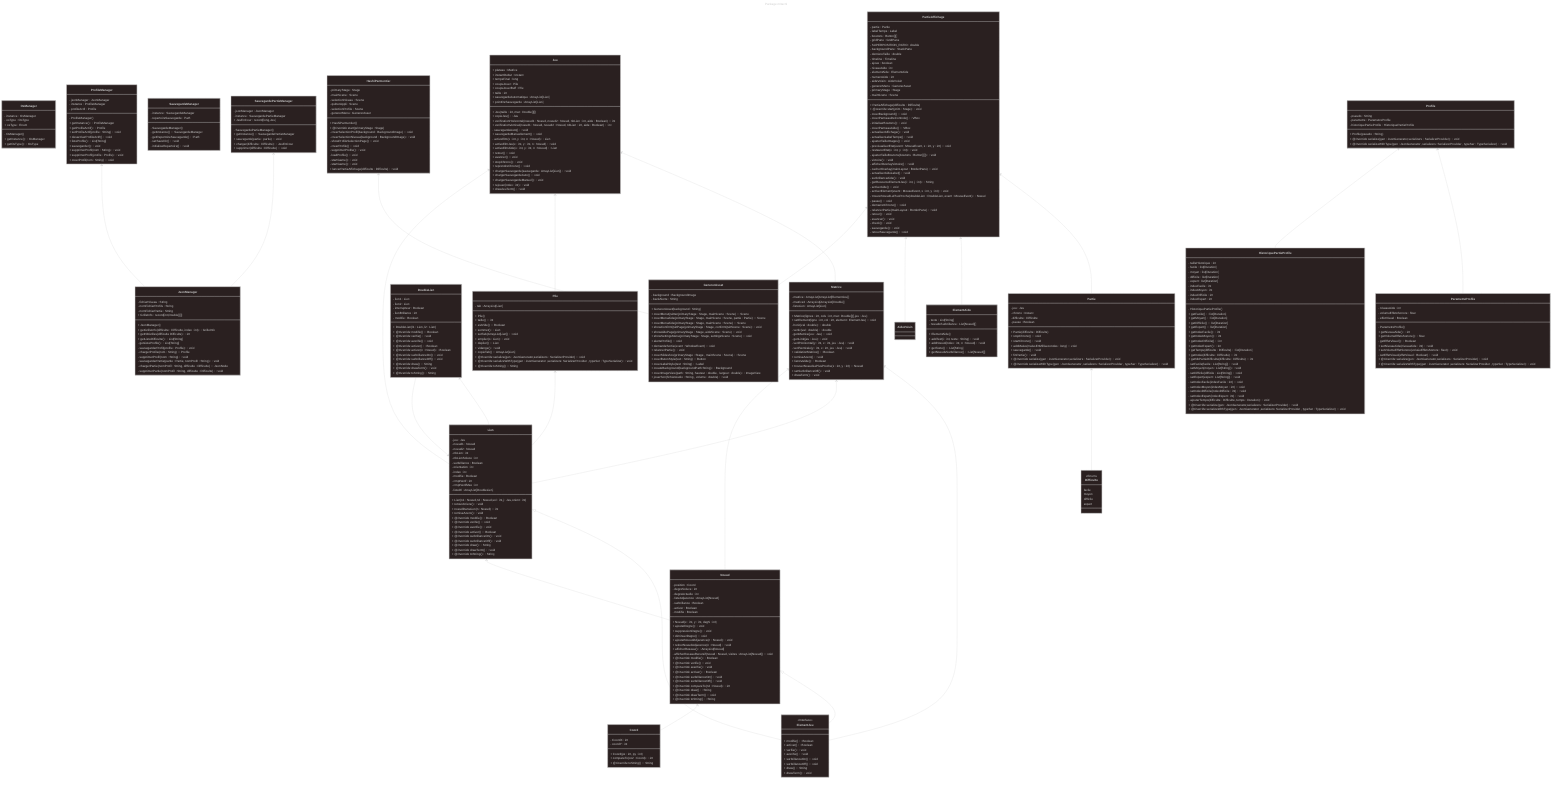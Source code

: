 ---
config:
  theme: neo-dark
title: Package m3acnl
---

classDiagram
direction TB
    class JsonManager{
        - fichierNiveau : String
        - nomFichierProfils : String
        - nomFichierPartie : String
        + GrilleInfo : record[int,Double[][]]
        + JsonManager()
        + getGrilleInfo(difficulte : Difficulte, index : int) : GrilleInfo
        + getNbGrilles(difficulte Difficulte) : int
        + getListeDifficulte() : List[String]
        - getListeProfils() : List[String]
        - sauvegarderProfil(profile : Profile) : void
        - chargerProfile(nom : String) : Profile
        - supprimerProfil(nom : String) : void
        - sauvegarderPartie(partie : Partie, nomProfil : String) : void
        - chargerPartie(nomProfil : String, difficulte : Difficulte) : JsonNode
        - supprimerPartie(nomProfil : String, difficulte : Difficulte) : void
    }

    class OsManager{
        - instance : OsManager
        - osType : OsType
        + osType : Enum
        - OsManager()
        + getInstance() : OsManager
        + getOsType() : OsType
    }

    class ProfileManager{
        - jsonManager : JsonManager
        - instance : ProfileManager
        - profileActif : Profile
        - ProfileManager()
        + getInstance() : ProfileManager
        + getProfileActif() : Profile
        + setProfileActif(profile : String) : void
        + desactiverProfileActif() : void
        + listeProfils() : List[String]
        + sauvegarder() : void
        + supprimerProfil(nom : String) : void
        + supprimerProfil(profile : Profile) : void
        + creerProfil(nom : String) : void
    }

    class SauvegardeManager{
        - instance : SauvegardeManager
        - repertoireSauvegarde : Path
        - SauvegardeManager()
        - getInstance() : SauvegardeManager
        - getRepertoireSauvegarde() : Path
        - setSaveDir() : void
        - initialiseRepertoire() : void
    }

    class SauvegardePartieManager{
        - jsonManager : JsonManager
        - instance : SauvegardePartieManager
        + JeuEnCour : record[long,Jeu]
        - SauvegardePartieManager()
        + getInstance() : SauvegardePartieManager
        + sauvegarde(partie : partie) : void
        + charger(difficulte : Difficulte) : JeuEnCour
        + supprimer(difficulte : Difficulte) : void
    }

    

    class GenererAsset {
	    - background : BackgroundImage
        - backAlerte : String
	    + GenererAsset(background : String)
        + creerMenuQuitter(primaryStage : Stage, mainScene : Scene) : Scene
        + creerMenuAide(primaryStage : Stage, mainScene : Scene, partie : Partie) : Scene
        + creerMenuAide(primaryStage : Stage, mainScene : Scene) : Scene
        + showConfirmQuitPage(primaryStage : Stage, confirmQuitScene : Scene) : void
        + showAidePage(primaryStage : Stage, aideScene : Scene) : void
        + showSettingsMenu(primaryStage : Stage, settingsScene : Scene) : void
        + alerteProfile() : void
        + demandeSortie(event : WindowEvent) : void
        + relancerPartie() : void
        + creerSlideshox(primaryStage : Stage , mainScene : Scene) : Scene
        + creerButonStyle(text : String) : Button
        + creerLabelStyle(text : String) : Label
        + createBackground(backgroundPath String) : Background
        + creerImageView(path : String, hauteur : double , largeur : double) : ImageView
        + jouerSon(fichierAudio : String , volume : double) : void
    }

    class PartieAffichage {
	    - partie : Partie
        - labelTemps : Label
        - boutons : Button[][]
        - gridPane : GridPane
        - SUPERPOSITION_RATIO : double
        - backgroundPane : StackPane
        - derniereTaille : double
        - timeline : Timeline
        - ajoue : boolean
        - niveauAide : int
        - elementAide : ElementAide
        - numeroAide : int
        - aideVoisin : AideVoisin
        - genererMenu : GenererAsset
        - primaryStage : Stage
        - mainScene : Scene 
        + PartieAffichage(difficulte : Difficulte)
        + *@override* start(prim : Stage) : void
        - creerBackground() : void
        - creerPanneauDeControle() : VBox
        - initialiserBoutons() : void
        - creerPanneauAide() : VBox
        - actualiserAffichage() : void
        - actualiserLabelTemps() : void
        - ajusterTailleImages() : void
        - previsualiserEtat(event : MouseEvent, x : int, y : int) : void
        - restaurerEtat(x : int, y : int) : void
        - ajusterTailleBoutons(boutons : Button[][]) : void
        - victoire() : void
        - afficherOverlayVictoire() : void
        - cacherOverlay(mainLayout : BorderPane) : void
        - actualiserAideLabel() : void
        - surbrillanceAide() : void
        - getResourceElementJeu(i : int, j : int) : String
        - activerAide() : void
        - activerElement(event : MouseEvent, x : int, y : int) : void
        - trouverNoeudLePlusProche(doubleLien : DoubleLien, event : MouseEvent) : Noeud
        - pause() : void
        - demarrerChrono() : void
        - relancerPartie(mainLayout : BorderPane) : void
        - retour() : void
        - avancer() : void
        - check() : void
        - sauvegarde() : void
        - retourSauvegarde() : void
    }

    

    class Coord {
	    - CoordX : int
	    - coordY : int
	    + Coord(px : int, py : int)
	    + compareTo(co2 : Coord) : int
	    + *@Override* toString() : String
    }

    class DoubleLien {
	    - lien1 : Lien
	    - lien2 : Lien
	    - interrupteur : Boolean
	    - lienBrillance : int
	    - modifie : Boolean
	    + DoubleLien(l1 : Lien, l2 : Lien)
	    + *@Override* modifie() : Boolean
	    + *@Override* verifie() : void
	    + *@Override* averifie() : void
	    + *@Override* activer() : Boolean
	    + *@Override* activer(n : Noeud) : Boolean
	    + *@Override* surbrillanceOn() : void
	    + *@Override* surbrillanceOff() : void
	    + *@Override* draw() : String
	    + *@Override* drawTerm() : void
	    + *@Override* toString() : String
    }

    class ElementJeu {
        + modifie() : Boolean
        + activer() : Boolean
        + verifie() : void
        + averifie() : void
        + surbrillanceOn() : void
        + surbrillanceOff() : void
        + draw() : String
        + drawTerm() : void
    }

    class Lien{
        - jeu : Jeu
        - noeud1 : Noeud
        - noeud2 : Noeud
        - nbLien : int
        - nbLienSoluce : int
        - surbrillance : Boolean
        - orientation : int
        - index : int
        - modifie : Boolean
        - cmptVerif : int
        - cmptVerifMax : int
        - listeDl : ArrayList[DoubleLien]
        + Lien(n1 : Noeud,n2 : Noeud,sol : int,j : Jeu,orient : int)
        + retourArriere() : void
        + noeudDansLien(n : Noeud) : int
        + remiseAzero() : void
        + *@Override* modifie() : Boolean
	    + *@Override* verifie() : void
	    + *@Override* averifie() : void
	    + *@Override* activer() : Boolean
        + *@Override* surbrillanceOn() : void
	    + *@Override* surbrillanceOff() : void
	    + *@Override* draw() : String
	    + *@Override* drawTerm() : void
	    + *@Override* toString() : String
    }
    

    class Noeud{
        - position : Coord
        - degreSoluce : int
        - degreActuelle : int
        - listeAdjacence : ArrayList[Noeud]
        - surbrillance : Boolean
        - activer : Boolean
        - modifie : Boolean
        + Noeud(x : int, y : int, degS : int)
        + ajouterDegre() : void
        + suppressionDegre() : void
        + diminuerDegre() : void
        + ajouterNoeudAdjacence(n : Noeud) : void
        + retirerNoeudAdjacence(n : Noeud) : void
        + afficherReseau() : ArrayList[Noeud]
        - afficherReseauRecursif(noeud : Noeud, visites : ArrayList[Noeud]) : void
        + *@Override* modifie() : Boolean
	    + *@Override* verifie() : void
	    + *@Override* averifie() : void
	    + *@Override* activer() : Boolean
        + *@Override* surbrillanceOn() : void
	    + *@Override* surbrillanceOff() : void
        + *@Override* compareTo(n2 : Noeud) : int
	    + *@Override* draw() : String
	    + *@Override* drawTerm() : void
	    + *@Override* toString() : String


    }
	<<Interface>> ElementJeu
    

    class Matrice{
        - matrice : ArrayList[ArrayList[ElementJeu]]
        - matrice2 : ArrayList[ArrayList[Double]]
        - listeLien : ArrayList[Lien]
        + Matrice(lignes : int, cols : int, mat : Double[][],jeu : Jeu)
        + setElement(ligne : int, col : int, element : ElementJeu) : void
        - horiz(val : double) : double
        - vertic(val : double) : double
        - genMatrice(jeu : Jeu) : void
        - genLink(jeu : Jeu) : void
        - verifHorizontal(y : int, x : int, jeu : Jeu) : void
        - verifVerticale(y : int, x : int, jeu : Jeu) : void
        + validationMatrice() : Boolean
        + remiseAzero() : void
        + liensValide() : Boolean
        + trouverNoeudLePlusProche(x : int, y : int) : Noeud
        + setSurbrillanceOff() : void
        + drawTerm() : void

    }
    
    class Pile{
        - tab : ArrayList[Lien]
        + Pile()
        + taille() : int
        + estVide() : Boolean
        + sommet() : Lien
        + setTab(ArrayList[Lien]) : void
        + empiler(o : Lien) : void
        + depiler() : Lien
        + vidange() : void
        + copieTab() : ArrayList[Lien]
        + *@Override* serialize(gen : JsonGenerator,serializers : SerializerProvider ) : void
        + *@Override* serializeWithType(gen : JsonGenerator ,serializers: SerializerProvider , typeSer : TypeSerializer ) : void
        + *@Override* toString() : String
    }
    
    class Jeu{
        + plateau : Matrice
        + instantDebut : Instant
        + tempsFinal : long
        + coupsJouer : Pile
        + coupsJouerBuff : Pile
        + taille : int
        + sauvegardeAutomatique : ArrayList[Lien]
        + pointDeSauvegarde : ArrayList[Lien]
        + Jeu(taille : int, mat : Double[][])
        + copieJeu() : Jeu
        + verificationHorizontal(noeud1 : Noeud, noeud2 : Noeud, nbLien : int, aide : Boolean) : int
        + verificationVertical(noeud1 : Noeud, noeud2 : Noeud, nbLien : int, aide : Boolean) : int
        - sauvegardeAuto() : void
        + sauvegardeManuellement() : void
        - activeElm(x : int, y : int, n : Noeud) : Lien
        + activeElmJeu(x : int, y : int, n : Noeud) : void
        + activeElmAide(x : int, y : int, n : Noeud) : Lien
        + retour() : void
        + avancer() : void
        + stopChrono() : void
        + reprendreChrono() : void
        + chargerSauvegarde(sauvegarde : ArrayList[Lien]) : void
        + chargerSauvegardeAuto() : void
        + chargerSauvegardeManuel() : void
        + rejouer(index : int) : void
        + drawJeuTerm() : void
    }
    
    
    class Difficulte{
        facile
        moyen
        difficile
        expert
    }
    class Partie{
        - jeu : Jeu
        - chrono : Instant
        - difficulte : Difficulte
        - pause : Boolean
        + Partie(difficulte : Difficulte)
        + stopChrono() : void
        + startChrono() : void
        + addMalus(malusEnMillisecondes : long) : void
        + sauvegarde() : void
        + finPartie() : void
        + *@Override* serialize(gen : JsonGenerator,serializers : SerializerProvider ) : void
        + *@Override* serializeWithType(gen : JsonGenerator ,serializers: SerializerProvider , typeSer : TypeSerializer ) : void
    }

    

    <<Enum>> Difficulte
    

    class Profile{
        - pseudo : String
        - parametre : ParametreProfile
        - historiquePartieProfile : HistoriquePartieProfile
        + Profile(pseudo : String)
        + *@Override* serialize(gen : JsonGenerator,serializers : SerializerProvider ) : void
        + *@Override* serializeWithType(gen : JsonGenerator ,serializers: SerializerProvider , typeSer : TypeSerializer ) : void
    }

    class ParametreProfile{
        - niveauAide : int
        - volumeEffetsSonore : float
        - effetVisuel : Boolean
        - ParametreProfile()
        + getNiveauAide() : int
        + getVolumeEffetsSonore() : float
        - getEffetVisuel() : Boolean
        + setNiveauAide(niveauAide : int) : void
        + setVolumeEffetSonore(voluùeEffetsSonore : flaot) : void
        - setEffetVisuel(effetVisuel : Boolean) : void
        + *@Override* serialize(gen : JsonGenerator,serializers : SerializerProvider ) : void
        + *@Override* serializeWithType(gen : JsonGenerator ,serializers: SerializerProvider , typeSer : TypeSerializer ) : void
    }

    class HistoriquePartieProfile{
        - tailleHistorique : int
        - facile : list[Duration]
        - moyen : list[Duration]
        - difficile : list[Duration]
        - expert : list[Duration]
        - indexFacile : int
        - indexMoyen : int
        - indexDifficile : int
        - indexExpert : int
        - HistoriquePartieProfile()
        + getFacile() : list[Duration]
        + getMoyen() : list[Duration]
        + getDifficile() : list[Duration]
        + getExpert() : list[Duration]
        + getIndexFacile() : int
        + getIndexMoyen() : int
        + getIndexDifficile() : int
        + getIndexExpert() : int
        + getTemps(difficulte : Difficulte) : list[Duration]
        + getIndex(difficulte : Difficulte) : int
        + getNbPartieDifficulte(difficulte : Difficulte) : int
        - setFacile(facile : List[String]) : void
        - setMoyen(moyen : List[String]) : void
        - setDifficile(difficile : List[String]) : void
        - setExpert(expert : List[String]) : void
        - setIndexFacile(indexFacile : int) : void
        - setIndexMoyen(indexMoyen : int) : void
        - setIndexDifficile(indexDifficile : int) : void
        - setIndexExpert(indexExpert : int) : void
        - ajouterTemps(difficulte : Difficulte, temps : Duration) : void
        + *@Override* serialize(gen : JsonGenerator,serializers : SerializerProvider ) : void
        + *@Override* serializeWithType(gen : JsonGenerator ,serializers: SerializerProvider , typeSer : TypeSerializer ) : void
    
    }

     class HashiParmentier{
        - primaryStage : Stage
        - mainScene : Scene
        - selectionNiveau : Scene
        - quitterAppli : Scene
        - selectionProfile : Scene
        - genererMenu : GenererAsset
        + HashiParmentier()
        + *@Override* start(primaryStage : Stage)
        - creerSelectionProfil(background : BackgroundImage) : void
        - creerSelectionNiveau(background : BackgroundImage) : void
        - showProfileSelectionPage() : void
        - creerProfile() : void
        - supprimerProfile() : void
        - loadProfile() : void
        - startGame() : void
        - startGame() : void
        + lancerPartieAffichage(difficulte : Difficulte) : void

    }

    class ElementAide{
        - texte : List[String]
        - noeudsSurbrillance : List[Noeud][]
        + ElementAide()
        + addText(i : int, texte : String) : void
        + addNoeud(index : int, n : Noeud) : void
        + getTexte() : List[String]
        + getNoeudsSurbrillance() : List[Noeud][]
    }

    HashiParmentier <-- GenererAsset
    PartieAffichage <-- Partie
    Profile <-- ParametreProfile
    Profile <-- HistoriquePartieProfile
    SauvegardePartieManager <-- JsonManager
    ProfileManager <-- JsonManager
    PartieAffichage <-- ElementAide
    PartieAffichage <-- AideVoisin
    PartieAffichage <-- GenererAsset
    Lien <-- DoubleLien
    Lien <|-- ElementJeu
    Noeud <|-- ElementJeu
    Lien <-- Noeud
    DoubleLien <-- Lien
    Noeud <-- Coord
    Matrice <-- ElementJeu
    Matrice <-- Lien
    Matrice <-- Noeud
    Pile <-- Lien
    Jeu <-- Matrice
    Jeu <-- Pile
    Jeu <-- Lien
    Partie <-- Difficulte